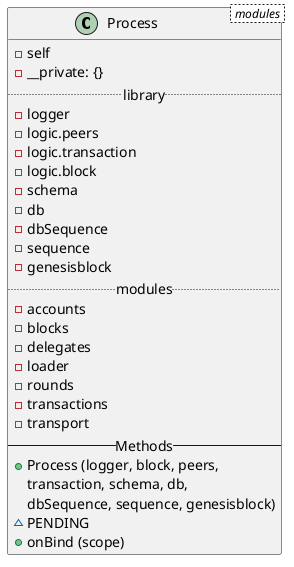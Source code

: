 @startuml
class Process < modules > {
  - self
  - __private: {}
  .. library ..
  - logger
  - logic.peers
  - logic.transaction
  - logic.block
  - schema
  - db
  - dbSequence
  - sequence
  - genesisblock
  .. modules ..
  - accounts
  - blocks
  - delegates
  - loader
  - rounds
  - transactions
  - transport
  -- Methods --
  + Process (logger, block, peers,
  transaction, schema, db,
  dbSequence, sequence, genesisblock)
  ~ PENDING
  + onBind (scope)
}
@enduml
